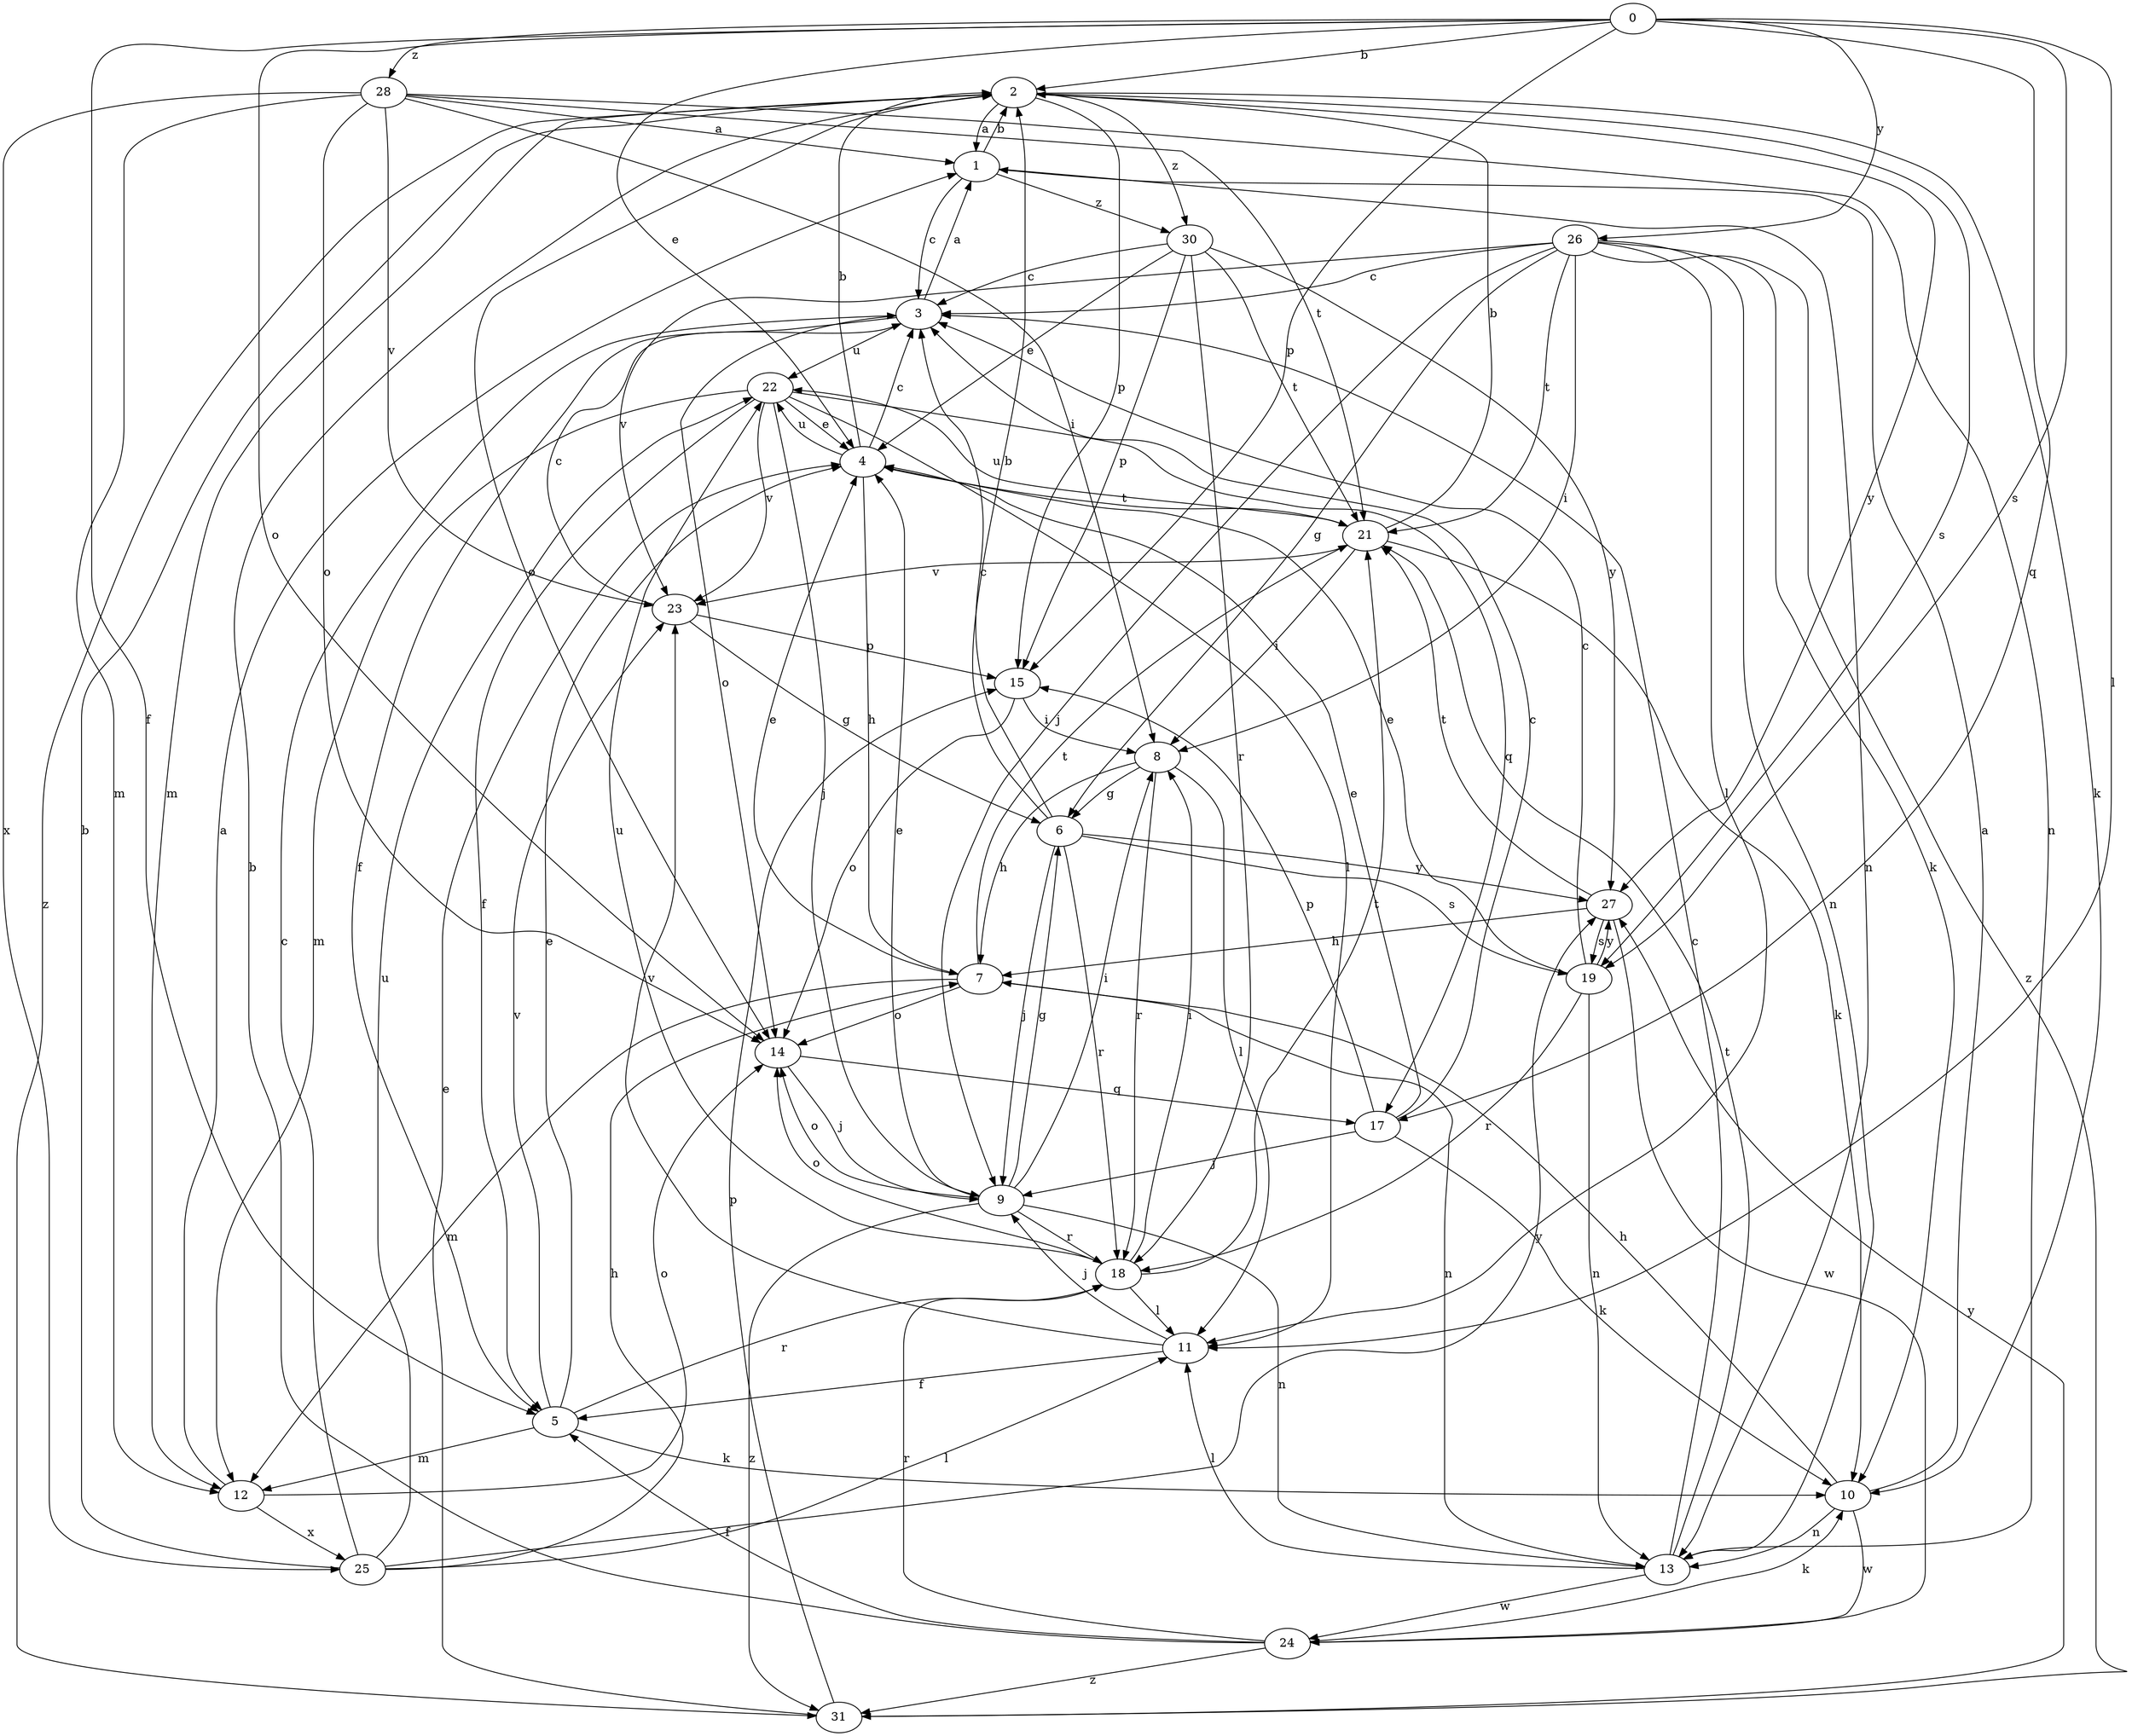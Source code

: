strict digraph  {
0;
1;
2;
3;
4;
5;
6;
7;
8;
9;
10;
11;
12;
13;
14;
15;
17;
18;
19;
21;
22;
23;
24;
25;
26;
27;
28;
30;
31;
0 -> 2  [label=b];
0 -> 4  [label=e];
0 -> 5  [label=f];
0 -> 11  [label=l];
0 -> 14  [label=o];
0 -> 15  [label=p];
0 -> 17  [label=q];
0 -> 19  [label=s];
0 -> 26  [label=y];
0 -> 28  [label=z];
1 -> 2  [label=b];
1 -> 3  [label=c];
1 -> 13  [label=n];
1 -> 30  [label=z];
2 -> 1  [label=a];
2 -> 10  [label=k];
2 -> 12  [label=m];
2 -> 14  [label=o];
2 -> 15  [label=p];
2 -> 19  [label=s];
2 -> 27  [label=y];
2 -> 30  [label=z];
2 -> 31  [label=z];
3 -> 1  [label=a];
3 -> 5  [label=f];
3 -> 14  [label=o];
3 -> 22  [label=u];
4 -> 2  [label=b];
4 -> 3  [label=c];
4 -> 7  [label=h];
4 -> 21  [label=t];
4 -> 22  [label=u];
5 -> 4  [label=e];
5 -> 10  [label=k];
5 -> 12  [label=m];
5 -> 18  [label=r];
5 -> 23  [label=v];
6 -> 2  [label=b];
6 -> 3  [label=c];
6 -> 9  [label=j];
6 -> 18  [label=r];
6 -> 19  [label=s];
6 -> 27  [label=y];
7 -> 4  [label=e];
7 -> 12  [label=m];
7 -> 13  [label=n];
7 -> 14  [label=o];
7 -> 21  [label=t];
8 -> 6  [label=g];
8 -> 7  [label=h];
8 -> 11  [label=l];
8 -> 18  [label=r];
9 -> 4  [label=e];
9 -> 6  [label=g];
9 -> 8  [label=i];
9 -> 13  [label=n];
9 -> 14  [label=o];
9 -> 18  [label=r];
9 -> 31  [label=z];
10 -> 1  [label=a];
10 -> 7  [label=h];
10 -> 13  [label=n];
10 -> 24  [label=w];
11 -> 5  [label=f];
11 -> 9  [label=j];
11 -> 23  [label=v];
12 -> 1  [label=a];
12 -> 14  [label=o];
12 -> 25  [label=x];
13 -> 3  [label=c];
13 -> 11  [label=l];
13 -> 21  [label=t];
13 -> 24  [label=w];
14 -> 9  [label=j];
14 -> 17  [label=q];
15 -> 8  [label=i];
15 -> 14  [label=o];
17 -> 3  [label=c];
17 -> 4  [label=e];
17 -> 9  [label=j];
17 -> 10  [label=k];
17 -> 15  [label=p];
18 -> 8  [label=i];
18 -> 11  [label=l];
18 -> 14  [label=o];
18 -> 21  [label=t];
18 -> 22  [label=u];
19 -> 3  [label=c];
19 -> 4  [label=e];
19 -> 13  [label=n];
19 -> 18  [label=r];
19 -> 27  [label=y];
21 -> 2  [label=b];
21 -> 8  [label=i];
21 -> 10  [label=k];
21 -> 22  [label=u];
21 -> 23  [label=v];
22 -> 4  [label=e];
22 -> 5  [label=f];
22 -> 9  [label=j];
22 -> 11  [label=l];
22 -> 12  [label=m];
22 -> 17  [label=q];
22 -> 23  [label=v];
23 -> 3  [label=c];
23 -> 6  [label=g];
23 -> 15  [label=p];
24 -> 2  [label=b];
24 -> 5  [label=f];
24 -> 10  [label=k];
24 -> 18  [label=r];
24 -> 31  [label=z];
25 -> 2  [label=b];
25 -> 3  [label=c];
25 -> 7  [label=h];
25 -> 11  [label=l];
25 -> 22  [label=u];
25 -> 27  [label=y];
26 -> 3  [label=c];
26 -> 6  [label=g];
26 -> 8  [label=i];
26 -> 9  [label=j];
26 -> 10  [label=k];
26 -> 11  [label=l];
26 -> 13  [label=n];
26 -> 21  [label=t];
26 -> 23  [label=v];
26 -> 31  [label=z];
27 -> 7  [label=h];
27 -> 19  [label=s];
27 -> 21  [label=t];
27 -> 24  [label=w];
28 -> 1  [label=a];
28 -> 8  [label=i];
28 -> 12  [label=m];
28 -> 13  [label=n];
28 -> 14  [label=o];
28 -> 21  [label=t];
28 -> 23  [label=v];
28 -> 25  [label=x];
30 -> 3  [label=c];
30 -> 4  [label=e];
30 -> 15  [label=p];
30 -> 18  [label=r];
30 -> 21  [label=t];
30 -> 27  [label=y];
31 -> 4  [label=e];
31 -> 15  [label=p];
31 -> 27  [label=y];
}
